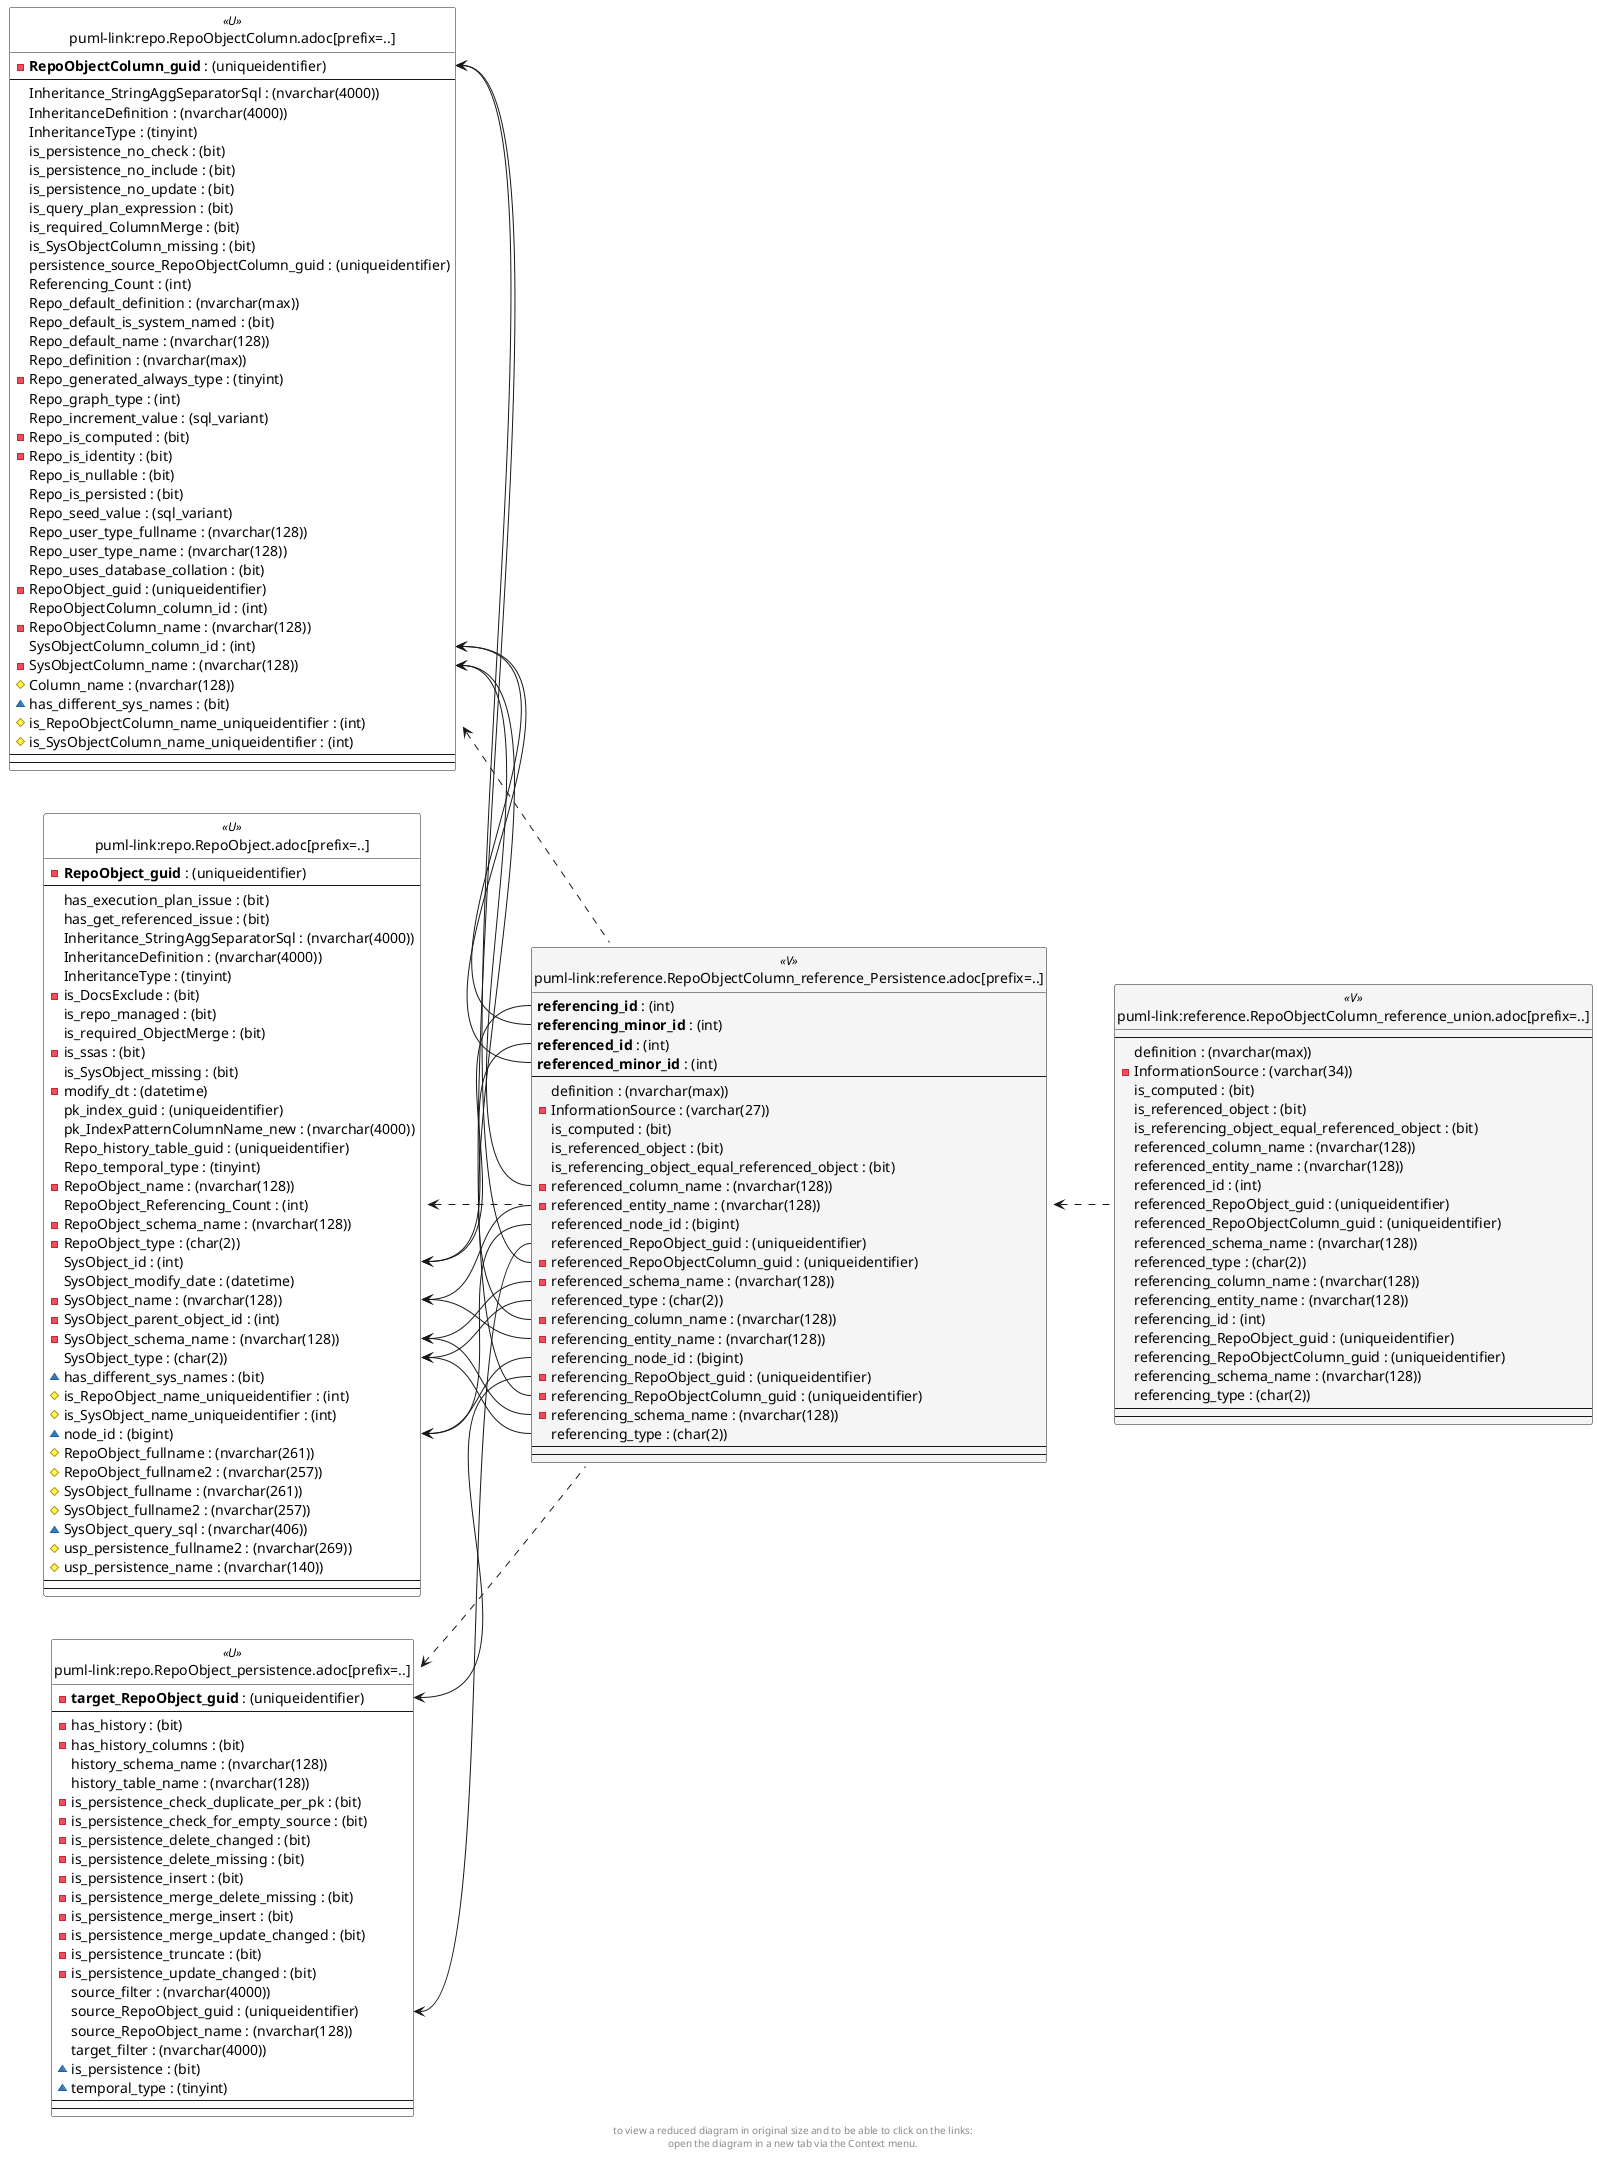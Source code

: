 @startuml
left to right direction
'top to bottom direction
hide circle
'avoide "." issues:
set namespaceSeparator none


skinparam class {
  BackgroundColor White
  BackgroundColor<<FN>> Yellow
  BackgroundColor<<FS>> Yellow
  BackgroundColor<<FT>> LightGray
  BackgroundColor<<IF>> Yellow
  BackgroundColor<<IS>> Yellow
  BackgroundColor<<P>> Aqua
  BackgroundColor<<PC>> Aqua
  BackgroundColor<<SN>> Yellow
  BackgroundColor<<SO>> SlateBlue
  BackgroundColor<<TF>> LightGray
  BackgroundColor<<TR>> Tomato
  BackgroundColor<<U>> White
  BackgroundColor<<V>> WhiteSmoke
  BackgroundColor<<X>> Aqua
}


entity "puml-link:reference.RepoObjectColumn_reference_Persistence.adoc[prefix=..]" as reference.RepoObjectColumn_reference_Persistence << V >> {
  **referencing_id** : (int)
  **referencing_minor_id** : (int)
  **referenced_id** : (int)
  **referenced_minor_id** : (int)
  --
  definition : (nvarchar(max))
  - InformationSource : (varchar(27))
  is_computed : (bit)
  is_referenced_object : (bit)
  is_referencing_object_equal_referenced_object : (bit)
  - referenced_column_name : (nvarchar(128))
  - referenced_entity_name : (nvarchar(128))
  referenced_node_id : (bigint)
  referenced_RepoObject_guid : (uniqueidentifier)
  - referenced_RepoObjectColumn_guid : (uniqueidentifier)
  - referenced_schema_name : (nvarchar(128))
  referenced_type : (char(2))
  - referencing_column_name : (nvarchar(128))
  - referencing_entity_name : (nvarchar(128))
  referencing_node_id : (bigint)
  - referencing_RepoObject_guid : (uniqueidentifier)
  - referencing_RepoObjectColumn_guid : (uniqueidentifier)
  - referencing_schema_name : (nvarchar(128))
  referencing_type : (char(2))
  --
  --
}

entity "puml-link:reference.RepoObjectColumn_reference_union.adoc[prefix=..]" as reference.RepoObjectColumn_reference_union << V >> {
  --
  definition : (nvarchar(max))
  - InformationSource : (varchar(34))
  is_computed : (bit)
  is_referenced_object : (bit)
  is_referencing_object_equal_referenced_object : (bit)
  referenced_column_name : (nvarchar(128))
  referenced_entity_name : (nvarchar(128))
  referenced_id : (int)
  referenced_RepoObject_guid : (uniqueidentifier)
  referenced_RepoObjectColumn_guid : (uniqueidentifier)
  referenced_schema_name : (nvarchar(128))
  referenced_type : (char(2))
  referencing_column_name : (nvarchar(128))
  referencing_entity_name : (nvarchar(128))
  referencing_id : (int)
  referencing_RepoObject_guid : (uniqueidentifier)
  referencing_RepoObjectColumn_guid : (uniqueidentifier)
  referencing_schema_name : (nvarchar(128))
  referencing_type : (char(2))
  --
  --
}

entity "puml-link:repo.RepoObject.adoc[prefix=..]" as repo.RepoObject << U >> {
  - **RepoObject_guid** : (uniqueidentifier)
  --
  has_execution_plan_issue : (bit)
  has_get_referenced_issue : (bit)
  Inheritance_StringAggSeparatorSql : (nvarchar(4000))
  InheritanceDefinition : (nvarchar(4000))
  InheritanceType : (tinyint)
  - is_DocsExclude : (bit)
  is_repo_managed : (bit)
  is_required_ObjectMerge : (bit)
  - is_ssas : (bit)
  is_SysObject_missing : (bit)
  - modify_dt : (datetime)
  pk_index_guid : (uniqueidentifier)
  pk_IndexPatternColumnName_new : (nvarchar(4000))
  Repo_history_table_guid : (uniqueidentifier)
  Repo_temporal_type : (tinyint)
  - RepoObject_name : (nvarchar(128))
  RepoObject_Referencing_Count : (int)
  - RepoObject_schema_name : (nvarchar(128))
  - RepoObject_type : (char(2))
  SysObject_id : (int)
  SysObject_modify_date : (datetime)
  - SysObject_name : (nvarchar(128))
  - SysObject_parent_object_id : (int)
  - SysObject_schema_name : (nvarchar(128))
  SysObject_type : (char(2))
  ~ has_different_sys_names : (bit)
  # is_RepoObject_name_uniqueidentifier : (int)
  # is_SysObject_name_uniqueidentifier : (int)
  ~ node_id : (bigint)
  # RepoObject_fullname : (nvarchar(261))
  # RepoObject_fullname2 : (nvarchar(257))
  # SysObject_fullname : (nvarchar(261))
  # SysObject_fullname2 : (nvarchar(257))
  ~ SysObject_query_sql : (nvarchar(406))
  # usp_persistence_fullname2 : (nvarchar(269))
  # usp_persistence_name : (nvarchar(140))
  --
  --
}

entity "puml-link:repo.RepoObject_persistence.adoc[prefix=..]" as repo.RepoObject_persistence << U >> {
  - **target_RepoObject_guid** : (uniqueidentifier)
  --
  - has_history : (bit)
  - has_history_columns : (bit)
  history_schema_name : (nvarchar(128))
  history_table_name : (nvarchar(128))
  - is_persistence_check_duplicate_per_pk : (bit)
  - is_persistence_check_for_empty_source : (bit)
  - is_persistence_delete_changed : (bit)
  - is_persistence_delete_missing : (bit)
  - is_persistence_insert : (bit)
  - is_persistence_merge_delete_missing : (bit)
  - is_persistence_merge_insert : (bit)
  - is_persistence_merge_update_changed : (bit)
  - is_persistence_truncate : (bit)
  - is_persistence_update_changed : (bit)
  source_filter : (nvarchar(4000))
  source_RepoObject_guid : (uniqueidentifier)
  source_RepoObject_name : (nvarchar(128))
  target_filter : (nvarchar(4000))
  ~ is_persistence : (bit)
  ~ temporal_type : (tinyint)
  --
  --
}

entity "puml-link:repo.RepoObjectColumn.adoc[prefix=..]" as repo.RepoObjectColumn << U >> {
  - **RepoObjectColumn_guid** : (uniqueidentifier)
  --
  Inheritance_StringAggSeparatorSql : (nvarchar(4000))
  InheritanceDefinition : (nvarchar(4000))
  InheritanceType : (tinyint)
  is_persistence_no_check : (bit)
  is_persistence_no_include : (bit)
  is_persistence_no_update : (bit)
  is_query_plan_expression : (bit)
  is_required_ColumnMerge : (bit)
  is_SysObjectColumn_missing : (bit)
  persistence_source_RepoObjectColumn_guid : (uniqueidentifier)
  Referencing_Count : (int)
  Repo_default_definition : (nvarchar(max))
  Repo_default_is_system_named : (bit)
  Repo_default_name : (nvarchar(128))
  Repo_definition : (nvarchar(max))
  - Repo_generated_always_type : (tinyint)
  Repo_graph_type : (int)
  Repo_increment_value : (sql_variant)
  - Repo_is_computed : (bit)
  - Repo_is_identity : (bit)
  Repo_is_nullable : (bit)
  Repo_is_persisted : (bit)
  Repo_seed_value : (sql_variant)
  Repo_user_type_fullname : (nvarchar(128))
  Repo_user_type_name : (nvarchar(128))
  Repo_uses_database_collation : (bit)
  - RepoObject_guid : (uniqueidentifier)
  RepoObjectColumn_column_id : (int)
  - RepoObjectColumn_name : (nvarchar(128))
  SysObjectColumn_column_id : (int)
  - SysObjectColumn_name : (nvarchar(128))
  # Column_name : (nvarchar(128))
  ~ has_different_sys_names : (bit)
  # is_RepoObjectColumn_name_uniqueidentifier : (int)
  # is_SysObjectColumn_name_uniqueidentifier : (int)
  --
  --
}

reference.RepoObjectColumn_reference_Persistence <.. reference.RepoObjectColumn_reference_union
repo.RepoObject <.. reference.RepoObjectColumn_reference_Persistence
repo.RepoObject_persistence <.. reference.RepoObjectColumn_reference_Persistence
repo.RepoObjectColumn <.. reference.RepoObjectColumn_reference_Persistence
repo.RepoObject::node_id <-- reference.RepoObjectColumn_reference_Persistence::referencing_node_id
repo.RepoObject::node_id <-- reference.RepoObjectColumn_reference_Persistence::referenced_node_id
repo.RepoObject::SysObject_id <-- reference.RepoObjectColumn_reference_Persistence::referencing_id
repo.RepoObject::SysObject_id <-- reference.RepoObjectColumn_reference_Persistence::referenced_id
repo.RepoObject::SysObject_name <-- reference.RepoObjectColumn_reference_Persistence::referencing_entity_name
repo.RepoObject::SysObject_name <-- reference.RepoObjectColumn_reference_Persistence::referenced_entity_name
repo.RepoObject::SysObject_schema_name <-- reference.RepoObjectColumn_reference_Persistence::referencing_schema_name
repo.RepoObject::SysObject_schema_name <-- reference.RepoObjectColumn_reference_Persistence::referenced_schema_name
repo.RepoObject::SysObject_type <-- reference.RepoObjectColumn_reference_Persistence::referencing_type
repo.RepoObject::SysObject_type <-- reference.RepoObjectColumn_reference_Persistence::referenced_type
repo.RepoObject_persistence::source_RepoObject_guid <-- reference.RepoObjectColumn_reference_Persistence::referenced_RepoObject_guid
repo.RepoObject_persistence::target_RepoObject_guid <-- reference.RepoObjectColumn_reference_Persistence::referencing_RepoObject_guid
repo.RepoObjectColumn::RepoObjectColumn_guid <-- reference.RepoObjectColumn_reference_Persistence::referencing_RepoObjectColumn_guid
repo.RepoObjectColumn::RepoObjectColumn_guid <-- reference.RepoObjectColumn_reference_Persistence::referenced_RepoObjectColumn_guid
repo.RepoObjectColumn::SysObjectColumn_column_id <-- reference.RepoObjectColumn_reference_Persistence::referencing_minor_id
repo.RepoObjectColumn::SysObjectColumn_column_id <-- reference.RepoObjectColumn_reference_Persistence::referenced_minor_id
repo.RepoObjectColumn::SysObjectColumn_name <-- reference.RepoObjectColumn_reference_Persistence::referencing_column_name
repo.RepoObjectColumn::SysObjectColumn_name <-- reference.RepoObjectColumn_reference_Persistence::referenced_column_name
footer
to view a reduced diagram in original size and to be able to click on the links:
open the diagram in a new tab via the Context menu.
end footer

@enduml

